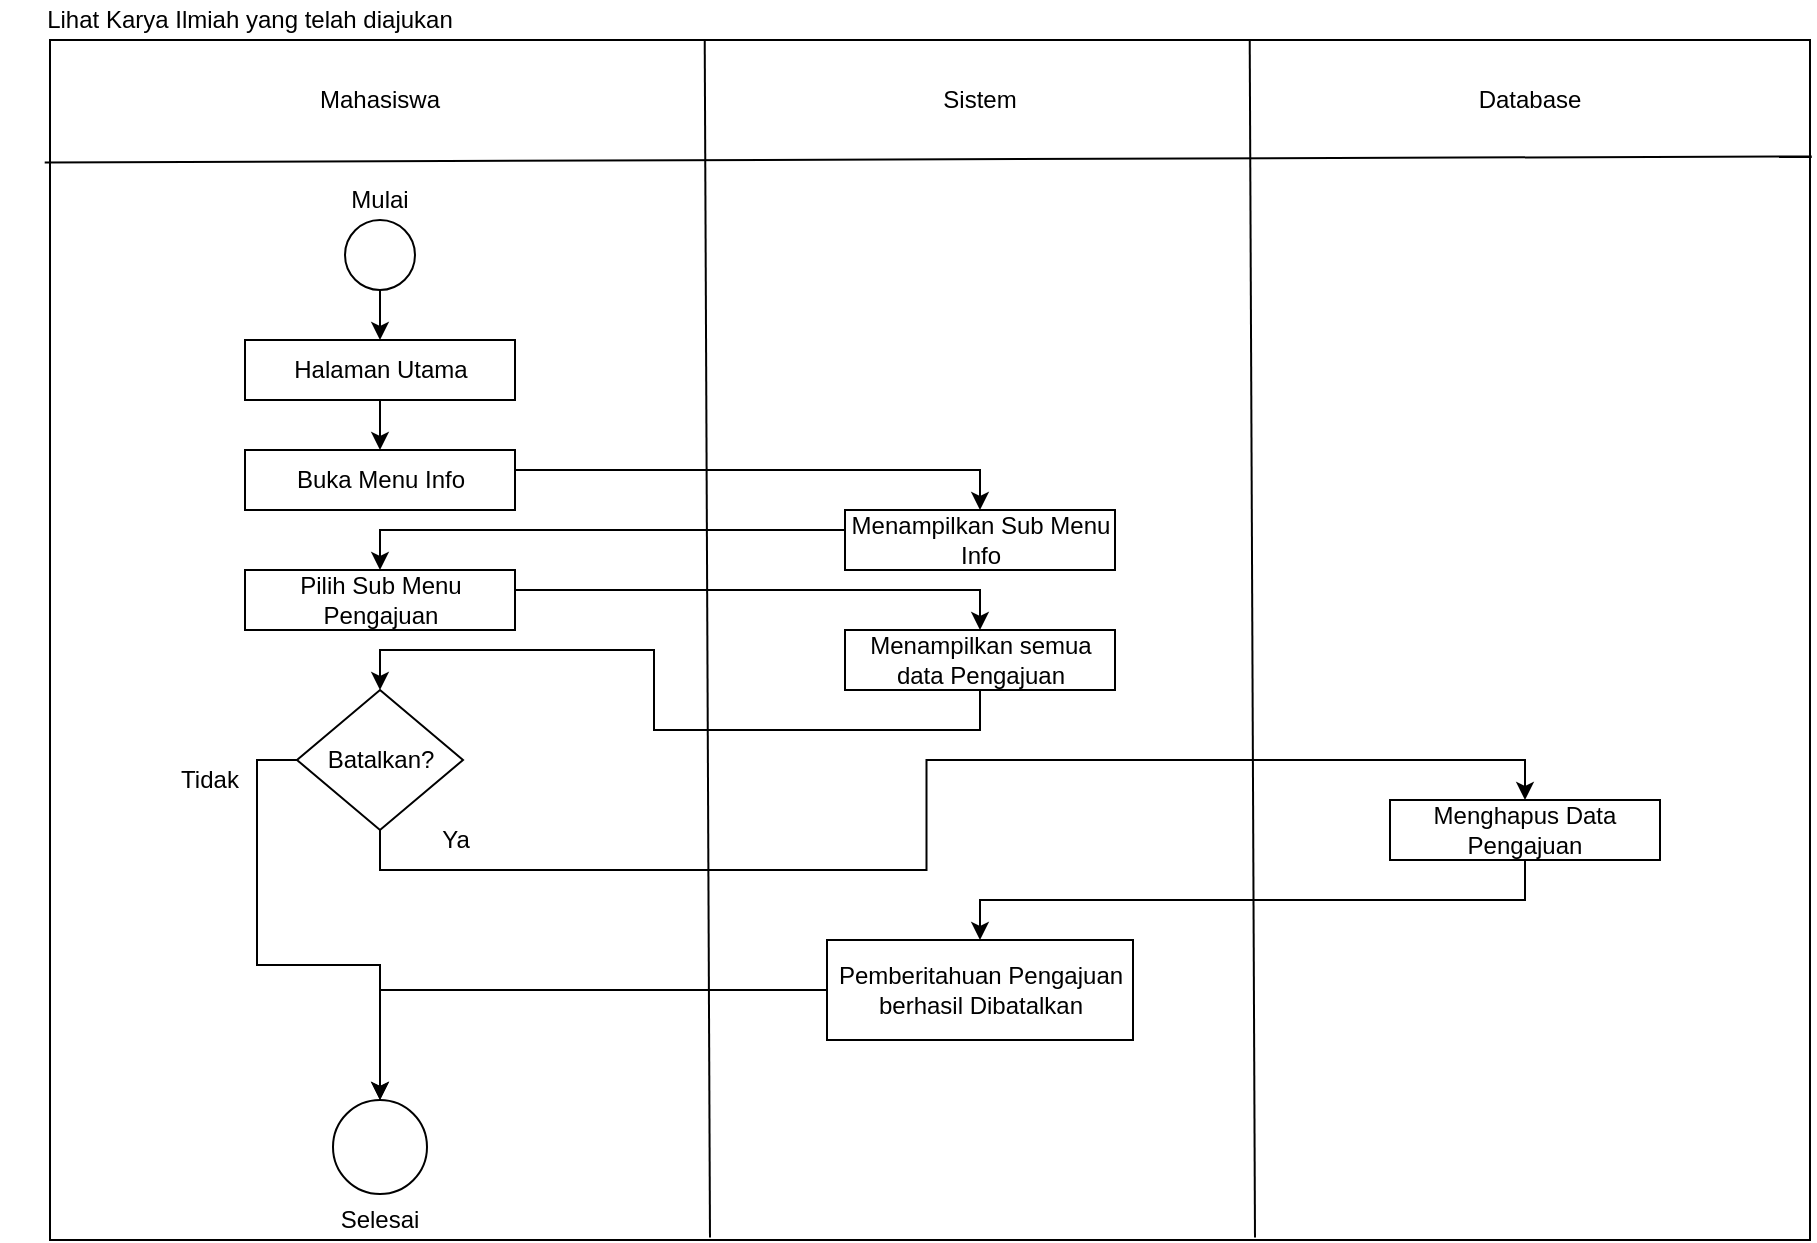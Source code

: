 <mxfile version="12.3.2" type="device" pages="1"><diagram id="OGniQ-3cjNExJJeWJaez" name="Page-1"><mxGraphModel dx="1108" dy="451" grid="1" gridSize="10" guides="1" tooltips="1" connect="1" arrows="1" fold="1" page="1" pageScale="1" pageWidth="827" pageHeight="1169" math="0" shadow="0"><root><mxCell id="0"/><mxCell id="1" parent="0"/><mxCell id="jJLPSOxODO07q8bptNEr-1" value="" style="rounded=0;whiteSpace=wrap;html=1;" vertex="1" parent="1"><mxGeometry x="40" y="40" width="880" height="600" as="geometry"/></mxCell><mxCell id="jJLPSOxODO07q8bptNEr-2" value="" style="endArrow=none;html=1;exitX=-0.003;exitY=0.102;exitDx=0;exitDy=0;exitPerimeter=0;entryX=1.001;entryY=0.097;entryDx=0;entryDy=0;entryPerimeter=0;" edge="1" parent="1" source="jJLPSOxODO07q8bptNEr-1" target="jJLPSOxODO07q8bptNEr-1"><mxGeometry width="50" height="50" relative="1" as="geometry"><mxPoint x="460" y="140" as="sourcePoint"/><mxPoint x="510" y="90" as="targetPoint"/></mxGeometry></mxCell><mxCell id="jJLPSOxODO07q8bptNEr-3" value="" style="endArrow=none;html=1;entryX=0.372;entryY=0;entryDx=0;entryDy=0;entryPerimeter=0;exitX=0.375;exitY=0.998;exitDx=0;exitDy=0;exitPerimeter=0;" edge="1" parent="1" source="jJLPSOxODO07q8bptNEr-1" target="jJLPSOxODO07q8bptNEr-1"><mxGeometry width="50" height="50" relative="1" as="geometry"><mxPoint x="370" y="240" as="sourcePoint"/><mxPoint x="420" y="190" as="targetPoint"/></mxGeometry></mxCell><mxCell id="jJLPSOxODO07q8bptNEr-5" value="" style="endArrow=none;html=1;entryX=0.372;entryY=0;entryDx=0;entryDy=0;entryPerimeter=0;exitX=0.375;exitY=0.998;exitDx=0;exitDy=0;exitPerimeter=0;" edge="1" parent="1"><mxGeometry width="50" height="50" relative="1" as="geometry"><mxPoint x="642.5" y="638.8" as="sourcePoint"/><mxPoint x="639.86" y="40" as="targetPoint"/></mxGeometry></mxCell><mxCell id="jJLPSOxODO07q8bptNEr-6" value="Mahasiswa" style="text;html=1;strokeColor=none;fillColor=none;align=center;verticalAlign=middle;whiteSpace=wrap;rounded=0;" vertex="1" parent="1"><mxGeometry x="40" y="40" width="330" height="60" as="geometry"/></mxCell><mxCell id="jJLPSOxODO07q8bptNEr-7" value="Sistem" style="text;html=1;strokeColor=none;fillColor=none;align=center;verticalAlign=middle;whiteSpace=wrap;rounded=0;" vertex="1" parent="1"><mxGeometry x="370" y="40" width="270" height="60" as="geometry"/></mxCell><mxCell id="jJLPSOxODO07q8bptNEr-8" value="Database" style="text;html=1;strokeColor=none;fillColor=none;align=center;verticalAlign=middle;whiteSpace=wrap;rounded=0;" vertex="1" parent="1"><mxGeometry x="640" y="40" width="280" height="60" as="geometry"/></mxCell><mxCell id="jJLPSOxODO07q8bptNEr-14" style="edgeStyle=orthogonalEdgeStyle;rounded=0;orthogonalLoop=1;jettySize=auto;html=1;exitX=0.5;exitY=1;exitDx=0;exitDy=0;entryX=0.5;entryY=0;entryDx=0;entryDy=0;" edge="1" parent="1" source="jJLPSOxODO07q8bptNEr-10" target="jJLPSOxODO07q8bptNEr-12"><mxGeometry relative="1" as="geometry"/></mxCell><mxCell id="jJLPSOxODO07q8bptNEr-10" value="" style="ellipse;whiteSpace=wrap;html=1;aspect=fixed;" vertex="1" parent="1"><mxGeometry x="187.5" y="130" width="35" height="35" as="geometry"/></mxCell><mxCell id="jJLPSOxODO07q8bptNEr-11" value="Mulai" style="text;html=1;strokeColor=none;fillColor=none;align=center;verticalAlign=middle;whiteSpace=wrap;rounded=0;" vertex="1" parent="1"><mxGeometry x="185" y="110" width="40" height="20" as="geometry"/></mxCell><mxCell id="jJLPSOxODO07q8bptNEr-15" style="edgeStyle=orthogonalEdgeStyle;rounded=0;orthogonalLoop=1;jettySize=auto;html=1;exitX=0.5;exitY=1;exitDx=0;exitDy=0;entryX=0.5;entryY=0;entryDx=0;entryDy=0;" edge="1" parent="1" source="jJLPSOxODO07q8bptNEr-12" target="jJLPSOxODO07q8bptNEr-13"><mxGeometry relative="1" as="geometry"/></mxCell><mxCell id="jJLPSOxODO07q8bptNEr-12" value="Halaman Utama" style="rounded=0;whiteSpace=wrap;html=1;" vertex="1" parent="1"><mxGeometry x="137.5" y="190" width="135" height="30" as="geometry"/></mxCell><mxCell id="jJLPSOxODO07q8bptNEr-17" style="edgeStyle=orthogonalEdgeStyle;rounded=0;orthogonalLoop=1;jettySize=auto;html=1;exitX=1;exitY=0.5;exitDx=0;exitDy=0;entryX=0.5;entryY=0;entryDx=0;entryDy=0;" edge="1" parent="1" source="jJLPSOxODO07q8bptNEr-13" target="jJLPSOxODO07q8bptNEr-16"><mxGeometry relative="1" as="geometry"><Array as="points"><mxPoint x="273" y="255"/><mxPoint x="505" y="255"/></Array></mxGeometry></mxCell><mxCell id="jJLPSOxODO07q8bptNEr-13" value="Buka Menu Info" style="rounded=0;whiteSpace=wrap;html=1;" vertex="1" parent="1"><mxGeometry x="137.5" y="245" width="135" height="30" as="geometry"/></mxCell><mxCell id="jJLPSOxODO07q8bptNEr-21" style="edgeStyle=orthogonalEdgeStyle;rounded=0;orthogonalLoop=1;jettySize=auto;html=1;exitX=0;exitY=0.5;exitDx=0;exitDy=0;entryX=0.5;entryY=0;entryDx=0;entryDy=0;" edge="1" parent="1" source="jJLPSOxODO07q8bptNEr-16" target="jJLPSOxODO07q8bptNEr-20"><mxGeometry relative="1" as="geometry"><Array as="points"><mxPoint x="438" y="285"/><mxPoint x="205" y="285"/></Array></mxGeometry></mxCell><mxCell id="jJLPSOxODO07q8bptNEr-16" value="Menampilkan Sub Menu Info" style="rounded=0;whiteSpace=wrap;html=1;" vertex="1" parent="1"><mxGeometry x="437.5" y="275" width="135" height="30" as="geometry"/></mxCell><mxCell id="jJLPSOxODO07q8bptNEr-24" style="edgeStyle=orthogonalEdgeStyle;rounded=0;orthogonalLoop=1;jettySize=auto;html=1;exitX=1;exitY=0.5;exitDx=0;exitDy=0;entryX=0.5;entryY=0;entryDx=0;entryDy=0;" edge="1" parent="1" source="jJLPSOxODO07q8bptNEr-20" target="jJLPSOxODO07q8bptNEr-22"><mxGeometry relative="1" as="geometry"><Array as="points"><mxPoint x="273" y="315"/><mxPoint x="505" y="315"/></Array></mxGeometry></mxCell><mxCell id="jJLPSOxODO07q8bptNEr-20" value="Pilih Sub Menu Pengajuan" style="rounded=0;whiteSpace=wrap;html=1;" vertex="1" parent="1"><mxGeometry x="137.5" y="305" width="135" height="30" as="geometry"/></mxCell><mxCell id="jJLPSOxODO07q8bptNEr-26" style="edgeStyle=orthogonalEdgeStyle;rounded=0;orthogonalLoop=1;jettySize=auto;html=1;exitX=0.5;exitY=1;exitDx=0;exitDy=0;entryX=0.5;entryY=0;entryDx=0;entryDy=0;" edge="1" parent="1" source="jJLPSOxODO07q8bptNEr-22" target="jJLPSOxODO07q8bptNEr-25"><mxGeometry relative="1" as="geometry"/></mxCell><mxCell id="jJLPSOxODO07q8bptNEr-22" value="Menampilkan semua data Pengajuan" style="rounded=0;whiteSpace=wrap;html=1;" vertex="1" parent="1"><mxGeometry x="437.5" y="335" width="135" height="30" as="geometry"/></mxCell><mxCell id="jJLPSOxODO07q8bptNEr-28" style="edgeStyle=orthogonalEdgeStyle;rounded=0;orthogonalLoop=1;jettySize=auto;html=1;exitX=0.5;exitY=1;exitDx=0;exitDy=0;entryX=0.5;entryY=0;entryDx=0;entryDy=0;" edge="1" parent="1" source="jJLPSOxODO07q8bptNEr-25" target="jJLPSOxODO07q8bptNEr-27"><mxGeometry relative="1" as="geometry"/></mxCell><mxCell id="jJLPSOxODO07q8bptNEr-32" style="edgeStyle=orthogonalEdgeStyle;rounded=0;orthogonalLoop=1;jettySize=auto;html=1;exitX=0;exitY=0.5;exitDx=0;exitDy=0;entryX=0.5;entryY=0;entryDx=0;entryDy=0;" edge="1" parent="1" source="jJLPSOxODO07q8bptNEr-25" target="jJLPSOxODO07q8bptNEr-31"><mxGeometry relative="1" as="geometry"/></mxCell><mxCell id="jJLPSOxODO07q8bptNEr-25" value="Batalkan?" style="rhombus;whiteSpace=wrap;html=1;" vertex="1" parent="1"><mxGeometry x="163.5" y="365" width="83" height="70" as="geometry"/></mxCell><mxCell id="jJLPSOxODO07q8bptNEr-30" style="edgeStyle=orthogonalEdgeStyle;rounded=0;orthogonalLoop=1;jettySize=auto;html=1;exitX=0.5;exitY=1;exitDx=0;exitDy=0;entryX=0.5;entryY=0;entryDx=0;entryDy=0;" edge="1" parent="1" source="jJLPSOxODO07q8bptNEr-27" target="jJLPSOxODO07q8bptNEr-29"><mxGeometry relative="1" as="geometry"/></mxCell><mxCell id="jJLPSOxODO07q8bptNEr-27" value="Menghapus Data Pengajuan" style="rounded=0;whiteSpace=wrap;html=1;" vertex="1" parent="1"><mxGeometry x="710" y="420" width="135" height="30" as="geometry"/></mxCell><mxCell id="jJLPSOxODO07q8bptNEr-33" style="edgeStyle=orthogonalEdgeStyle;rounded=0;orthogonalLoop=1;jettySize=auto;html=1;exitX=0;exitY=0.5;exitDx=0;exitDy=0;entryX=0.5;entryY=0;entryDx=0;entryDy=0;" edge="1" parent="1" source="jJLPSOxODO07q8bptNEr-29" target="jJLPSOxODO07q8bptNEr-31"><mxGeometry relative="1" as="geometry"/></mxCell><mxCell id="jJLPSOxODO07q8bptNEr-29" value="Pemberitahuan Pengajuan berhasil Dibatalkan" style="rounded=0;whiteSpace=wrap;html=1;" vertex="1" parent="1"><mxGeometry x="428.5" y="490" width="153" height="50" as="geometry"/></mxCell><mxCell id="jJLPSOxODO07q8bptNEr-31" value="" style="ellipse;whiteSpace=wrap;html=1;aspect=fixed;" vertex="1" parent="1"><mxGeometry x="181.5" y="570" width="47" height="47" as="geometry"/></mxCell><mxCell id="jJLPSOxODO07q8bptNEr-34" value="Tidak" style="text;html=1;strokeColor=none;fillColor=none;align=center;verticalAlign=middle;whiteSpace=wrap;rounded=0;" vertex="1" parent="1"><mxGeometry x="100" y="400" width="40" height="20" as="geometry"/></mxCell><mxCell id="jJLPSOxODO07q8bptNEr-35" value="Ya" style="text;html=1;strokeColor=none;fillColor=none;align=center;verticalAlign=middle;whiteSpace=wrap;rounded=0;" vertex="1" parent="1"><mxGeometry x="223" y="430" width="40" height="20" as="geometry"/></mxCell><mxCell id="jJLPSOxODO07q8bptNEr-36" value="Selesai" style="text;html=1;strokeColor=none;fillColor=none;align=center;verticalAlign=middle;whiteSpace=wrap;rounded=0;" vertex="1" parent="1"><mxGeometry x="185" y="620" width="40" height="20" as="geometry"/></mxCell><mxCell id="jJLPSOxODO07q8bptNEr-37" value="Lihat Karya Ilmiah yang telah diajukan" style="text;html=1;strokeColor=none;fillColor=none;align=center;verticalAlign=middle;whiteSpace=wrap;rounded=0;" vertex="1" parent="1"><mxGeometry x="15" y="20" width="250" height="20" as="geometry"/></mxCell></root></mxGraphModel></diagram></mxfile>